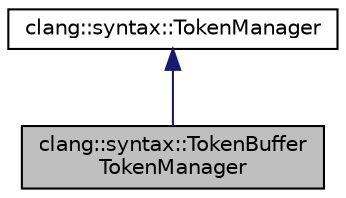 digraph "clang::syntax::TokenBufferTokenManager"
{
 // LATEX_PDF_SIZE
  bgcolor="transparent";
  edge [fontname="Helvetica",fontsize="10",labelfontname="Helvetica",labelfontsize="10"];
  node [fontname="Helvetica",fontsize="10",shape=record];
  Node1 [label="clang::syntax::TokenBuffer\lTokenManager",height=0.2,width=0.4,color="black", fillcolor="grey75", style="filled", fontcolor="black",tooltip="A TokenBuffer-powered token manager."];
  Node2 -> Node1 [dir="back",color="midnightblue",fontsize="10",style="solid",fontname="Helvetica"];
  Node2 [label="clang::syntax::TokenManager",height=0.2,width=0.4,color="black",URL="$classclang_1_1syntax_1_1TokenManager.html",tooltip="Defines interfaces for operating \"Token\" in the clang syntax-tree."];
}
